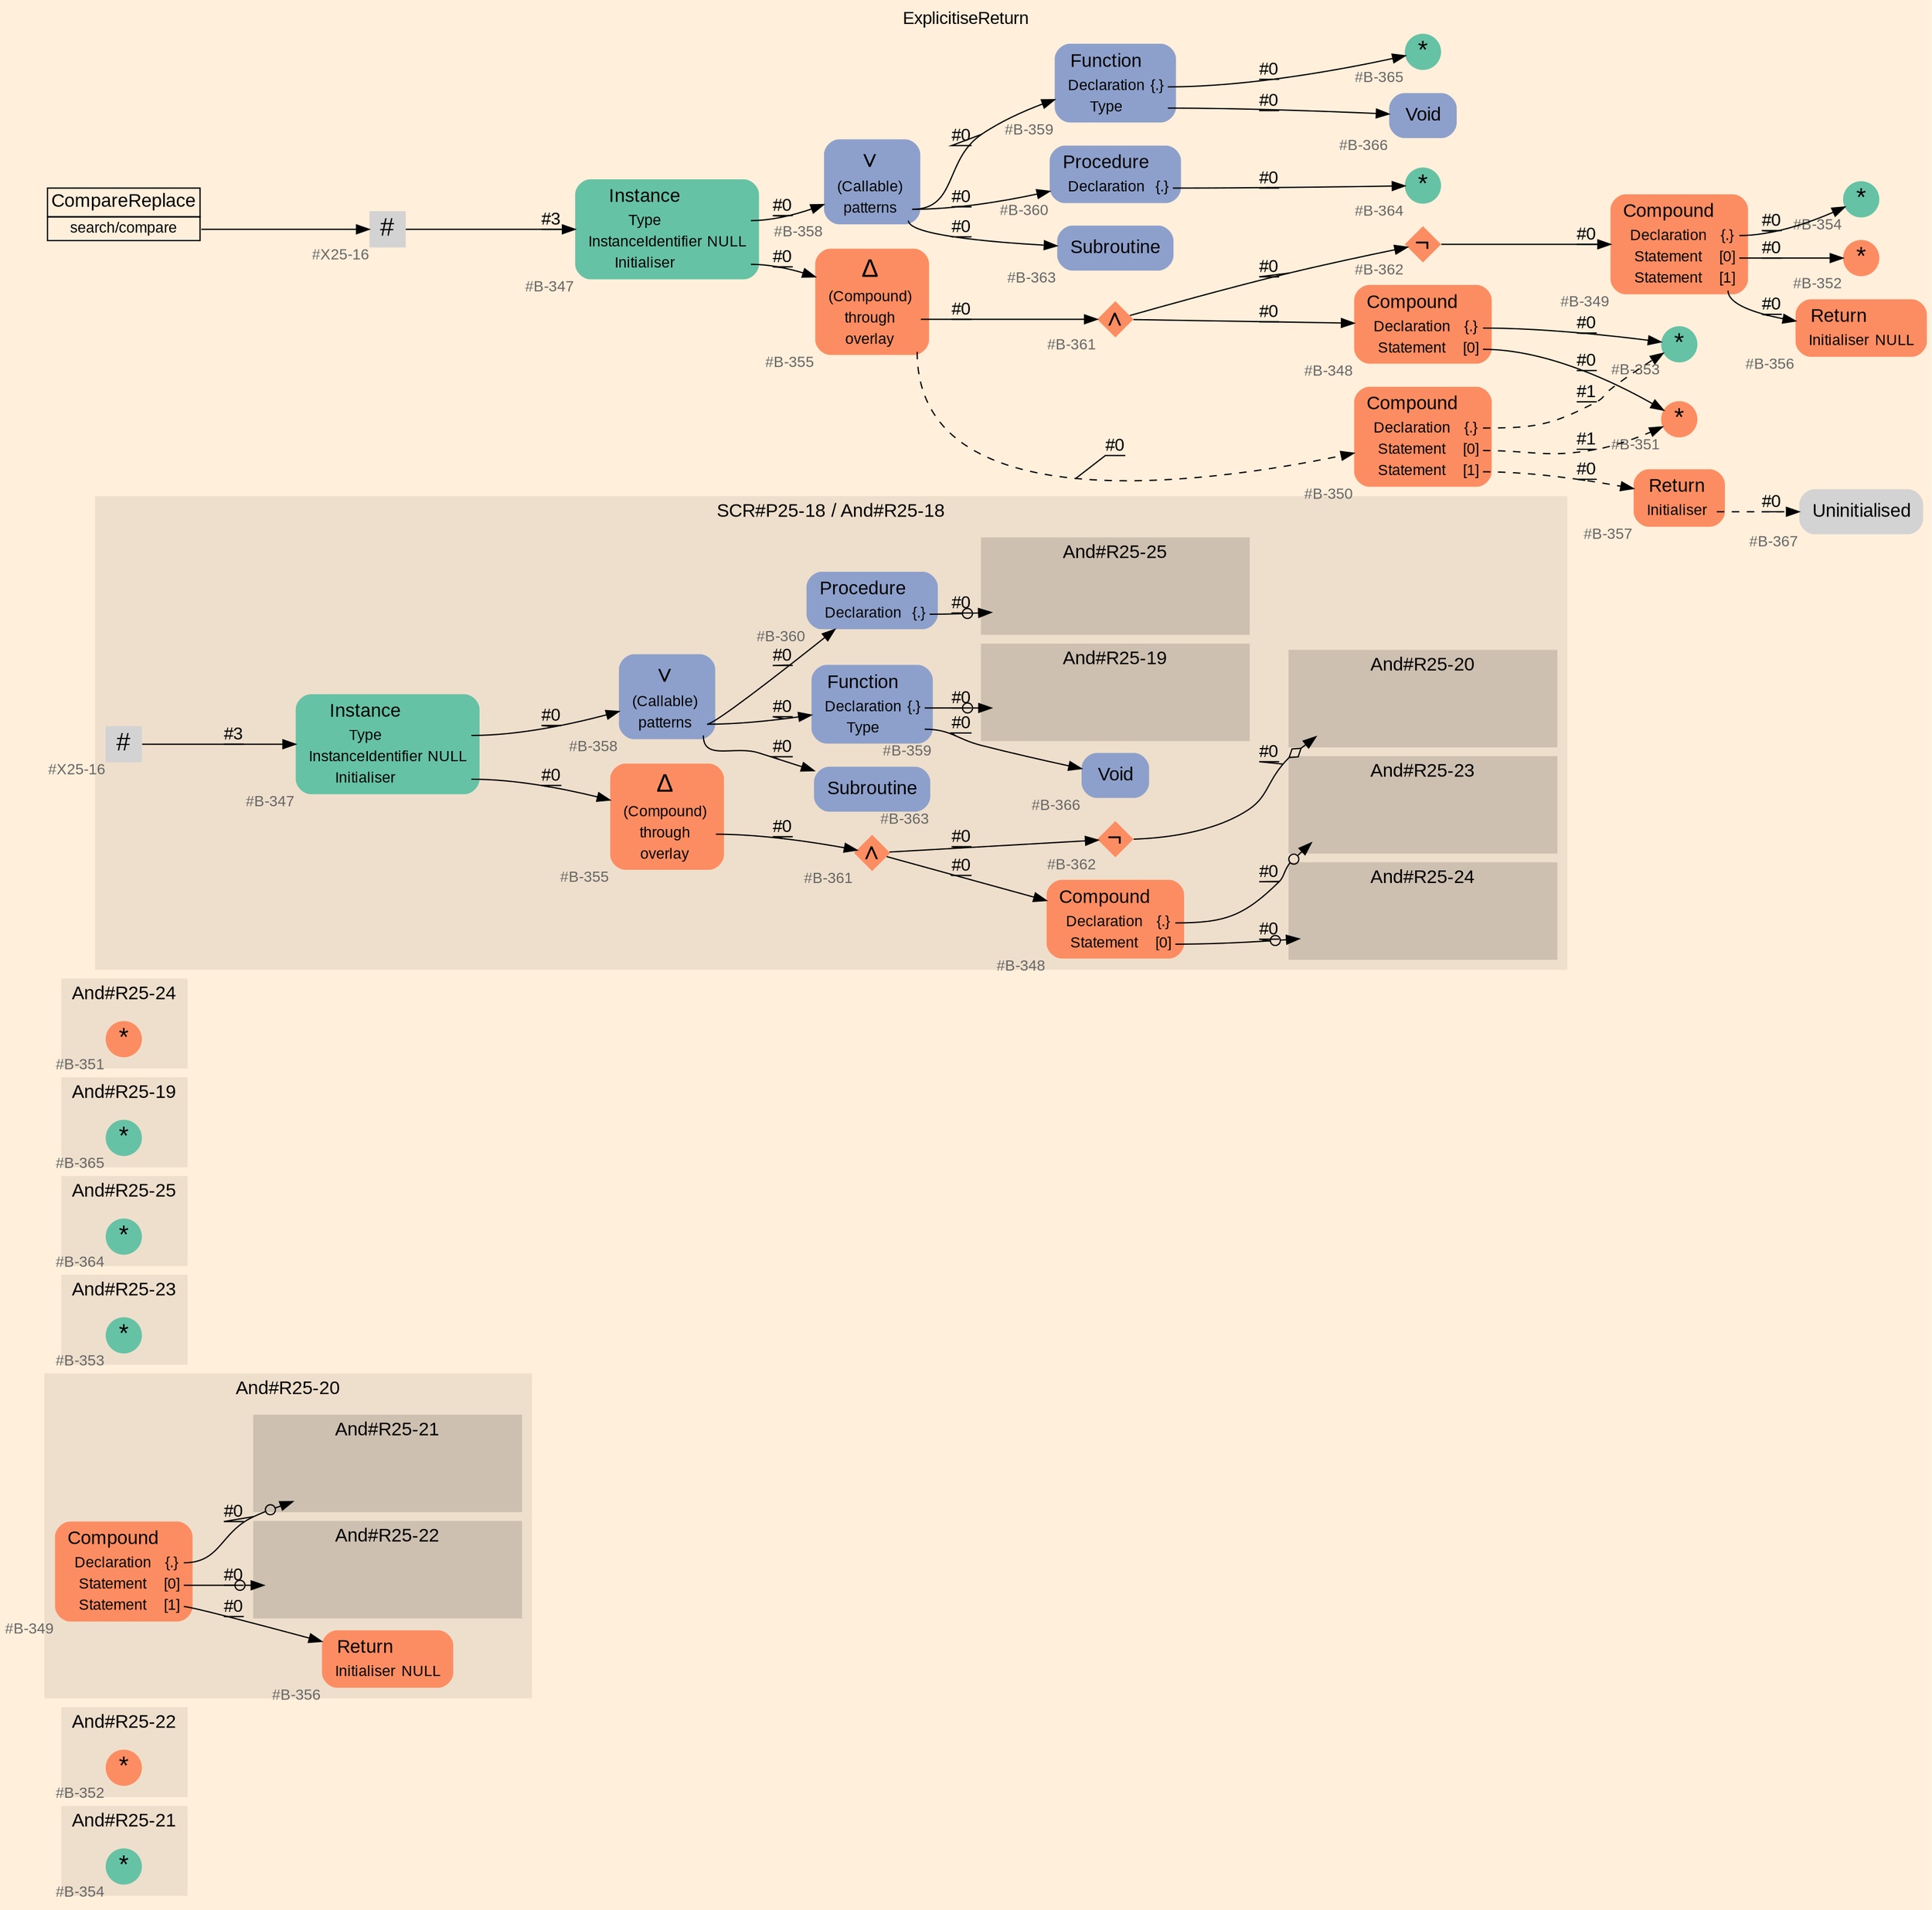 digraph "ExplicitiseReturn" {
label = "ExplicitiseReturn"
labelloc = t
graph [
    rankdir = "LR"
    ranksep = 0.3
    bgcolor = antiquewhite1
    color = black
    fontcolor = black
    fontname = "Arial"
];
node [
    fontname = "Arial"
];
edge [
    fontname = "Arial"
];

// -------------------- figure And#R25-21 --------------------
// -------- region And#R25-21 ----------
subgraph "clusterAnd#R25-21" {
    label = "And#R25-21"
    style = "filled"
    color = antiquewhite2
    fontsize = "15"
    // -------- block And#R25-21/#B-354 ----------
    "And#R25-21/#B-354" [
        fillcolor = "/set28/1"
        xlabel = "#B-354"
        fontsize = "12"
        fontcolor = grey40
        shape = "circle"
        label = <<FONT COLOR="black" POINT-SIZE="20">*</FONT>>
        style = "filled"
        penwidth = 0.0
        fixedsize = true
        width = 0.4
        height = 0.4
    ];
    
}


// -------------------- figure And#R25-22 --------------------
// -------- region And#R25-22 ----------
subgraph "clusterAnd#R25-22" {
    label = "And#R25-22"
    style = "filled"
    color = antiquewhite2
    fontsize = "15"
    // -------- block And#R25-22/#B-352 ----------
    "And#R25-22/#B-352" [
        fillcolor = "/set28/2"
        xlabel = "#B-352"
        fontsize = "12"
        fontcolor = grey40
        shape = "circle"
        label = <<FONT COLOR="black" POINT-SIZE="20">*</FONT>>
        style = "filled"
        penwidth = 0.0
        fixedsize = true
        width = 0.4
        height = 0.4
    ];
    
}


// -------------------- figure And#R25-20 --------------------
// -------- region And#R25-20 ----------
subgraph "clusterAnd#R25-20" {
    label = "And#R25-20"
    style = "filled"
    color = antiquewhite2
    fontsize = "15"
    // -------- block And#R25-20/#B-356 ----------
    "And#R25-20/#B-356" [
        fillcolor = "/set28/2"
        xlabel = "#B-356"
        fontsize = "12"
        fontcolor = grey40
        shape = "plaintext"
        label = <<TABLE BORDER="0" CELLBORDER="0" CELLSPACING="0">
         <TR><TD><FONT COLOR="black" POINT-SIZE="15">Return</FONT></TD></TR>
         <TR><TD><FONT COLOR="black" POINT-SIZE="12">Initialiser</FONT></TD><TD PORT="port0"><FONT COLOR="black" POINT-SIZE="12">NULL</FONT></TD></TR>
        </TABLE>>
        style = "rounded,filled"
    ];
    
    // -------- block And#R25-20/#B-349 ----------
    "And#R25-20/#B-349" [
        fillcolor = "/set28/2"
        xlabel = "#B-349"
        fontsize = "12"
        fontcolor = grey40
        shape = "plaintext"
        label = <<TABLE BORDER="0" CELLBORDER="0" CELLSPACING="0">
         <TR><TD><FONT COLOR="black" POINT-SIZE="15">Compound</FONT></TD></TR>
         <TR><TD><FONT COLOR="black" POINT-SIZE="12">Declaration</FONT></TD><TD PORT="port0"><FONT COLOR="black" POINT-SIZE="12">{.}</FONT></TD></TR>
         <TR><TD><FONT COLOR="black" POINT-SIZE="12">Statement</FONT></TD><TD PORT="port1"><FONT COLOR="black" POINT-SIZE="12">[0]</FONT></TD></TR>
         <TR><TD><FONT COLOR="black" POINT-SIZE="12">Statement</FONT></TD><TD PORT="port2"><FONT COLOR="black" POINT-SIZE="12">[1]</FONT></TD></TR>
        </TABLE>>
        style = "rounded,filled"
    ];
    
    // -------- region And#R25-20/And#R25-21 ----------
    subgraph "clusterAnd#R25-20/And#R25-21" {
        label = "And#R25-21"
        style = "filled"
        color = antiquewhite3
        fontsize = "15"
        // -------- block And#R25-20/And#R25-21/#B-354 ----------
        "And#R25-20/And#R25-21/#B-354" [
            fillcolor = "/set28/1"
            xlabel = "#B-354"
            fontsize = "12"
            fontcolor = grey40
            shape = "none"
            style = "invisible"
        ];
        
    }
    
    // -------- region And#R25-20/And#R25-22 ----------
    subgraph "clusterAnd#R25-20/And#R25-22" {
        label = "And#R25-22"
        style = "filled"
        color = antiquewhite3
        fontsize = "15"
        // -------- block And#R25-20/And#R25-22/#B-352 ----------
        "And#R25-20/And#R25-22/#B-352" [
            fillcolor = "/set28/2"
            xlabel = "#B-352"
            fontsize = "12"
            fontcolor = grey40
            shape = "none"
            style = "invisible"
        ];
        
    }
    
}

"And#R25-20/#B-349":port0 -> "And#R25-20/And#R25-21/#B-354" [
    arrowhead="normalnoneodot"
    label = "#0"
    decorate = true
    color = black
    fontcolor = black
];

"And#R25-20/#B-349":port1 -> "And#R25-20/And#R25-22/#B-352" [
    arrowhead="normalnoneodot"
    label = "#0"
    decorate = true
    color = black
    fontcolor = black
];

"And#R25-20/#B-349":port2 -> "And#R25-20/#B-356" [
    label = "#0"
    decorate = true
    color = black
    fontcolor = black
];


// -------------------- figure And#R25-23 --------------------
// -------- region And#R25-23 ----------
subgraph "clusterAnd#R25-23" {
    label = "And#R25-23"
    style = "filled"
    color = antiquewhite2
    fontsize = "15"
    // -------- block And#R25-23/#B-353 ----------
    "And#R25-23/#B-353" [
        fillcolor = "/set28/1"
        xlabel = "#B-353"
        fontsize = "12"
        fontcolor = grey40
        shape = "circle"
        label = <<FONT COLOR="black" POINT-SIZE="20">*</FONT>>
        style = "filled"
        penwidth = 0.0
        fixedsize = true
        width = 0.4
        height = 0.4
    ];
    
}


// -------------------- figure And#R25-25 --------------------
// -------- region And#R25-25 ----------
subgraph "clusterAnd#R25-25" {
    label = "And#R25-25"
    style = "filled"
    color = antiquewhite2
    fontsize = "15"
    // -------- block And#R25-25/#B-364 ----------
    "And#R25-25/#B-364" [
        fillcolor = "/set28/1"
        xlabel = "#B-364"
        fontsize = "12"
        fontcolor = grey40
        shape = "circle"
        label = <<FONT COLOR="black" POINT-SIZE="20">*</FONT>>
        style = "filled"
        penwidth = 0.0
        fixedsize = true
        width = 0.4
        height = 0.4
    ];
    
}


// -------------------- figure And#R25-19 --------------------
// -------- region And#R25-19 ----------
subgraph "clusterAnd#R25-19" {
    label = "And#R25-19"
    style = "filled"
    color = antiquewhite2
    fontsize = "15"
    // -------- block And#R25-19/#B-365 ----------
    "And#R25-19/#B-365" [
        fillcolor = "/set28/1"
        xlabel = "#B-365"
        fontsize = "12"
        fontcolor = grey40
        shape = "circle"
        label = <<FONT COLOR="black" POINT-SIZE="20">*</FONT>>
        style = "filled"
        penwidth = 0.0
        fixedsize = true
        width = 0.4
        height = 0.4
    ];
    
}


// -------------------- figure And#R25-24 --------------------
// -------- region And#R25-24 ----------
subgraph "clusterAnd#R25-24" {
    label = "And#R25-24"
    style = "filled"
    color = antiquewhite2
    fontsize = "15"
    // -------- block And#R25-24/#B-351 ----------
    "And#R25-24/#B-351" [
        fillcolor = "/set28/2"
        xlabel = "#B-351"
        fontsize = "12"
        fontcolor = grey40
        shape = "circle"
        label = <<FONT COLOR="black" POINT-SIZE="20">*</FONT>>
        style = "filled"
        penwidth = 0.0
        fixedsize = true
        width = 0.4
        height = 0.4
    ];
    
}


// -------------------- figure And#R25-18 --------------------
// -------- region And#R25-18 ----------
subgraph "clusterAnd#R25-18" {
    label = "SCR#P25-18 / And#R25-18"
    style = "filled"
    color = antiquewhite2
    fontsize = "15"
    // -------- block And#R25-18/#B-361 ----------
    "And#R25-18/#B-361" [
        fillcolor = "/set28/2"
        xlabel = "#B-361"
        fontsize = "12"
        fontcolor = grey40
        shape = "diamond"
        label = <<FONT COLOR="black" POINT-SIZE="20">∧</FONT>>
        style = "filled"
        penwidth = 0.0
        fixedsize = true
        width = 0.4
        height = 0.4
    ];
    
    // -------- block And#R25-18/#B-363 ----------
    "And#R25-18/#B-363" [
        fillcolor = "/set28/3"
        xlabel = "#B-363"
        fontsize = "12"
        fontcolor = grey40
        shape = "plaintext"
        label = <<TABLE BORDER="0" CELLBORDER="0" CELLSPACING="0">
         <TR><TD><FONT COLOR="black" POINT-SIZE="15">Subroutine</FONT></TD></TR>
        </TABLE>>
        style = "rounded,filled"
    ];
    
    // -------- block And#R25-18/#B-355 ----------
    "And#R25-18/#B-355" [
        fillcolor = "/set28/2"
        xlabel = "#B-355"
        fontsize = "12"
        fontcolor = grey40
        shape = "plaintext"
        label = <<TABLE BORDER="0" CELLBORDER="0" CELLSPACING="0">
         <TR><TD><FONT COLOR="black" POINT-SIZE="20">Δ</FONT></TD></TR>
         <TR><TD><FONT COLOR="black" POINT-SIZE="12">(Compound)</FONT></TD><TD PORT="port0"></TD></TR>
         <TR><TD><FONT COLOR="black" POINT-SIZE="12">through</FONT></TD><TD PORT="port1"></TD></TR>
         <TR><TD><FONT COLOR="black" POINT-SIZE="12">overlay</FONT></TD><TD PORT="port2"></TD></TR>
        </TABLE>>
        style = "rounded,filled"
    ];
    
    // -------- block And#R25-18/#B-347 ----------
    "And#R25-18/#B-347" [
        fillcolor = "/set28/1"
        xlabel = "#B-347"
        fontsize = "12"
        fontcolor = grey40
        shape = "plaintext"
        label = <<TABLE BORDER="0" CELLBORDER="0" CELLSPACING="0">
         <TR><TD><FONT COLOR="black" POINT-SIZE="15">Instance</FONT></TD></TR>
         <TR><TD><FONT COLOR="black" POINT-SIZE="12">Type</FONT></TD><TD PORT="port0"></TD></TR>
         <TR><TD><FONT COLOR="black" POINT-SIZE="12">InstanceIdentifier</FONT></TD><TD PORT="port1"><FONT COLOR="black" POINT-SIZE="12">NULL</FONT></TD></TR>
         <TR><TD><FONT COLOR="black" POINT-SIZE="12">Initialiser</FONT></TD><TD PORT="port2"></TD></TR>
        </TABLE>>
        style = "rounded,filled"
    ];
    
    // -------- block And#R25-18/#B-358 ----------
    "And#R25-18/#B-358" [
        fillcolor = "/set28/3"
        xlabel = "#B-358"
        fontsize = "12"
        fontcolor = grey40
        shape = "plaintext"
        label = <<TABLE BORDER="0" CELLBORDER="0" CELLSPACING="0">
         <TR><TD><FONT COLOR="black" POINT-SIZE="20">∨</FONT></TD></TR>
         <TR><TD><FONT COLOR="black" POINT-SIZE="12">(Callable)</FONT></TD><TD PORT="port0"></TD></TR>
         <TR><TD><FONT COLOR="black" POINT-SIZE="12">patterns</FONT></TD><TD PORT="port1"></TD></TR>
        </TABLE>>
        style = "rounded,filled"
    ];
    
    // -------- block And#R25-18/#B-362 ----------
    "And#R25-18/#B-362" [
        fillcolor = "/set28/2"
        xlabel = "#B-362"
        fontsize = "12"
        fontcolor = grey40
        shape = "diamond"
        label = <<FONT COLOR="black" POINT-SIZE="20">¬</FONT>>
        style = "filled"
        penwidth = 0.0
        fixedsize = true
        width = 0.4
        height = 0.4
    ];
    
    // -------- block And#R25-18/#X25-16 ----------
    "And#R25-18/#X25-16" [
        xlabel = "#X25-16"
        fontsize = "12"
        fontcolor = grey40
        shape = "square"
        label = <<FONT COLOR="black" POINT-SIZE="20">#</FONT>>
        style = "filled"
        penwidth = 0.0
        fixedsize = true
        width = 0.4
        height = 0.4
    ];
    
    // -------- block And#R25-18/#B-359 ----------
    "And#R25-18/#B-359" [
        fillcolor = "/set28/3"
        xlabel = "#B-359"
        fontsize = "12"
        fontcolor = grey40
        shape = "plaintext"
        label = <<TABLE BORDER="0" CELLBORDER="0" CELLSPACING="0">
         <TR><TD><FONT COLOR="black" POINT-SIZE="15">Function</FONT></TD></TR>
         <TR><TD><FONT COLOR="black" POINT-SIZE="12">Declaration</FONT></TD><TD PORT="port0"><FONT COLOR="black" POINT-SIZE="12">{.}</FONT></TD></TR>
         <TR><TD><FONT COLOR="black" POINT-SIZE="12">Type</FONT></TD><TD PORT="port1"></TD></TR>
        </TABLE>>
        style = "rounded,filled"
    ];
    
    // -------- block And#R25-18/#B-366 ----------
    "And#R25-18/#B-366" [
        fillcolor = "/set28/3"
        xlabel = "#B-366"
        fontsize = "12"
        fontcolor = grey40
        shape = "plaintext"
        label = <<TABLE BORDER="0" CELLBORDER="0" CELLSPACING="0">
         <TR><TD><FONT COLOR="black" POINT-SIZE="15">Void</FONT></TD></TR>
        </TABLE>>
        style = "rounded,filled"
    ];
    
    // -------- block And#R25-18/#B-360 ----------
    "And#R25-18/#B-360" [
        fillcolor = "/set28/3"
        xlabel = "#B-360"
        fontsize = "12"
        fontcolor = grey40
        shape = "plaintext"
        label = <<TABLE BORDER="0" CELLBORDER="0" CELLSPACING="0">
         <TR><TD><FONT COLOR="black" POINT-SIZE="15">Procedure</FONT></TD></TR>
         <TR><TD><FONT COLOR="black" POINT-SIZE="12">Declaration</FONT></TD><TD PORT="port0"><FONT COLOR="black" POINT-SIZE="12">{.}</FONT></TD></TR>
        </TABLE>>
        style = "rounded,filled"
    ];
    
    // -------- block And#R25-18/#B-348 ----------
    "And#R25-18/#B-348" [
        fillcolor = "/set28/2"
        xlabel = "#B-348"
        fontsize = "12"
        fontcolor = grey40
        shape = "plaintext"
        label = <<TABLE BORDER="0" CELLBORDER="0" CELLSPACING="0">
         <TR><TD><FONT COLOR="black" POINT-SIZE="15">Compound</FONT></TD></TR>
         <TR><TD><FONT COLOR="black" POINT-SIZE="12">Declaration</FONT></TD><TD PORT="port0"><FONT COLOR="black" POINT-SIZE="12">{.}</FONT></TD></TR>
         <TR><TD><FONT COLOR="black" POINT-SIZE="12">Statement</FONT></TD><TD PORT="port1"><FONT COLOR="black" POINT-SIZE="12">[0]</FONT></TD></TR>
        </TABLE>>
        style = "rounded,filled"
    ];
    
    // -------- region And#R25-18/And#R25-19 ----------
    subgraph "clusterAnd#R25-18/And#R25-19" {
        label = "And#R25-19"
        style = "filled"
        color = antiquewhite3
        fontsize = "15"
        // -------- block And#R25-18/And#R25-19/#B-365 ----------
        "And#R25-18/And#R25-19/#B-365" [
            fillcolor = "/set28/1"
            xlabel = "#B-365"
            fontsize = "12"
            fontcolor = grey40
            shape = "none"
            style = "invisible"
        ];
        
    }
    
    // -------- region And#R25-18/And#R25-20 ----------
    subgraph "clusterAnd#R25-18/And#R25-20" {
        label = "And#R25-20"
        style = "filled"
        color = antiquewhite3
        fontsize = "15"
        // -------- block And#R25-18/And#R25-20/#B-349 ----------
        "And#R25-18/And#R25-20/#B-349" [
            fillcolor = "/set28/2"
            xlabel = "#B-349"
            fontsize = "12"
            fontcolor = grey40
            shape = "none"
            style = "invisible"
        ];
        
    }
    
    // -------- region And#R25-18/And#R25-23 ----------
    subgraph "clusterAnd#R25-18/And#R25-23" {
        label = "And#R25-23"
        style = "filled"
        color = antiquewhite3
        fontsize = "15"
        // -------- block And#R25-18/And#R25-23/#B-353 ----------
        "And#R25-18/And#R25-23/#B-353" [
            fillcolor = "/set28/1"
            xlabel = "#B-353"
            fontsize = "12"
            fontcolor = grey40
            shape = "none"
            style = "invisible"
        ];
        
    }
    
    // -------- region And#R25-18/And#R25-24 ----------
    subgraph "clusterAnd#R25-18/And#R25-24" {
        label = "And#R25-24"
        style = "filled"
        color = antiquewhite3
        fontsize = "15"
        // -------- block And#R25-18/And#R25-24/#B-351 ----------
        "And#R25-18/And#R25-24/#B-351" [
            fillcolor = "/set28/2"
            xlabel = "#B-351"
            fontsize = "12"
            fontcolor = grey40
            shape = "none"
            style = "invisible"
        ];
        
    }
    
    // -------- region And#R25-18/And#R25-25 ----------
    subgraph "clusterAnd#R25-18/And#R25-25" {
        label = "And#R25-25"
        style = "filled"
        color = antiquewhite3
        fontsize = "15"
        // -------- block And#R25-18/And#R25-25/#B-364 ----------
        "And#R25-18/And#R25-25/#B-364" [
            fillcolor = "/set28/1"
            xlabel = "#B-364"
            fontsize = "12"
            fontcolor = grey40
            shape = "none"
            style = "invisible"
        ];
        
    }
    
}

"And#R25-18/#B-361" -> "And#R25-18/#B-348" [
    label = "#0"
    decorate = true
    color = black
    fontcolor = black
];

"And#R25-18/#B-361" -> "And#R25-18/#B-362" [
    label = "#0"
    decorate = true
    color = black
    fontcolor = black
];

"And#R25-18/#B-355":port1 -> "And#R25-18/#B-361" [
    label = "#0"
    decorate = true
    color = black
    fontcolor = black
];

"And#R25-18/#B-347":port0 -> "And#R25-18/#B-358" [
    label = "#0"
    decorate = true
    color = black
    fontcolor = black
];

"And#R25-18/#B-347":port2 -> "And#R25-18/#B-355" [
    label = "#0"
    decorate = true
    color = black
    fontcolor = black
];

"And#R25-18/#B-358":port1 -> "And#R25-18/#B-359" [
    label = "#0"
    decorate = true
    color = black
    fontcolor = black
];

"And#R25-18/#B-358":port1 -> "And#R25-18/#B-360" [
    label = "#0"
    decorate = true
    color = black
    fontcolor = black
];

"And#R25-18/#B-358":port1 -> "And#R25-18/#B-363" [
    label = "#0"
    decorate = true
    color = black
    fontcolor = black
];

"And#R25-18/#B-362" -> "And#R25-18/And#R25-20/#B-349" [
    arrowhead="normalnoneodiamond"
    label = "#0"
    decorate = true
    color = black
    fontcolor = black
];

"And#R25-18/#X25-16" -> "And#R25-18/#B-347" [
    label = "#3"
    decorate = true
    color = black
    fontcolor = black
];

"And#R25-18/#B-359":port0 -> "And#R25-18/And#R25-19/#B-365" [
    arrowhead="normalnoneodot"
    label = "#0"
    decorate = true
    color = black
    fontcolor = black
];

"And#R25-18/#B-359":port1 -> "And#R25-18/#B-366" [
    label = "#0"
    decorate = true
    color = black
    fontcolor = black
];

"And#R25-18/#B-360":port0 -> "And#R25-18/And#R25-25/#B-364" [
    arrowhead="normalnoneodot"
    label = "#0"
    decorate = true
    color = black
    fontcolor = black
];

"And#R25-18/#B-348":port0 -> "And#R25-18/And#R25-23/#B-353" [
    arrowhead="normalnoneodot"
    label = "#0"
    decorate = true
    color = black
    fontcolor = black
];

"And#R25-18/#B-348":port1 -> "And#R25-18/And#R25-24/#B-351" [
    arrowhead="normalnoneodot"
    label = "#0"
    decorate = true
    color = black
    fontcolor = black
];


// -------------------- transformation figure --------------------
// -------- block CR#X25-17 ----------
"CR#X25-17" [
    fillcolor = antiquewhite1
    fontsize = "12"
    fontcolor = grey40
    shape = "plaintext"
    label = <<TABLE BORDER="0" CELLBORDER="1" CELLSPACING="0">
     <TR><TD><FONT COLOR="black" POINT-SIZE="15">CompareReplace</FONT></TD></TR>
     <TR><TD PORT="port0"><FONT COLOR="black" POINT-SIZE="12">search/compare</FONT></TD></TR>
    </TABLE>>
    style = "filled"
    color = black
];

// -------- block #X25-16 ----------
"#X25-16" [
    xlabel = "#X25-16"
    fontsize = "12"
    fontcolor = grey40
    shape = "square"
    label = <<FONT COLOR="black" POINT-SIZE="20">#</FONT>>
    style = "filled"
    penwidth = 0.0
    fixedsize = true
    width = 0.4
    height = 0.4
];

// -------- block #B-347 ----------
"#B-347" [
    fillcolor = "/set28/1"
    xlabel = "#B-347"
    fontsize = "12"
    fontcolor = grey40
    shape = "plaintext"
    label = <<TABLE BORDER="0" CELLBORDER="0" CELLSPACING="0">
     <TR><TD><FONT COLOR="black" POINT-SIZE="15">Instance</FONT></TD></TR>
     <TR><TD><FONT COLOR="black" POINT-SIZE="12">Type</FONT></TD><TD PORT="port0"></TD></TR>
     <TR><TD><FONT COLOR="black" POINT-SIZE="12">InstanceIdentifier</FONT></TD><TD PORT="port1"><FONT COLOR="black" POINT-SIZE="12">NULL</FONT></TD></TR>
     <TR><TD><FONT COLOR="black" POINT-SIZE="12">Initialiser</FONT></TD><TD PORT="port2"></TD></TR>
    </TABLE>>
    style = "rounded,filled"
];

// -------- block #B-358 ----------
"#B-358" [
    fillcolor = "/set28/3"
    xlabel = "#B-358"
    fontsize = "12"
    fontcolor = grey40
    shape = "plaintext"
    label = <<TABLE BORDER="0" CELLBORDER="0" CELLSPACING="0">
     <TR><TD><FONT COLOR="black" POINT-SIZE="20">∨</FONT></TD></TR>
     <TR><TD><FONT COLOR="black" POINT-SIZE="12">(Callable)</FONT></TD><TD PORT="port0"></TD></TR>
     <TR><TD><FONT COLOR="black" POINT-SIZE="12">patterns</FONT></TD><TD PORT="port1"></TD></TR>
    </TABLE>>
    style = "rounded,filled"
];

// -------- block #B-359 ----------
"#B-359" [
    fillcolor = "/set28/3"
    xlabel = "#B-359"
    fontsize = "12"
    fontcolor = grey40
    shape = "plaintext"
    label = <<TABLE BORDER="0" CELLBORDER="0" CELLSPACING="0">
     <TR><TD><FONT COLOR="black" POINT-SIZE="15">Function</FONT></TD></TR>
     <TR><TD><FONT COLOR="black" POINT-SIZE="12">Declaration</FONT></TD><TD PORT="port0"><FONT COLOR="black" POINT-SIZE="12">{.}</FONT></TD></TR>
     <TR><TD><FONT COLOR="black" POINT-SIZE="12">Type</FONT></TD><TD PORT="port1"></TD></TR>
    </TABLE>>
    style = "rounded,filled"
];

// -------- block #B-365 ----------
"#B-365" [
    fillcolor = "/set28/1"
    xlabel = "#B-365"
    fontsize = "12"
    fontcolor = grey40
    shape = "circle"
    label = <<FONT COLOR="black" POINT-SIZE="20">*</FONT>>
    style = "filled"
    penwidth = 0.0
    fixedsize = true
    width = 0.4
    height = 0.4
];

// -------- block #B-366 ----------
"#B-366" [
    fillcolor = "/set28/3"
    xlabel = "#B-366"
    fontsize = "12"
    fontcolor = grey40
    shape = "plaintext"
    label = <<TABLE BORDER="0" CELLBORDER="0" CELLSPACING="0">
     <TR><TD><FONT COLOR="black" POINT-SIZE="15">Void</FONT></TD></TR>
    </TABLE>>
    style = "rounded,filled"
];

// -------- block #B-360 ----------
"#B-360" [
    fillcolor = "/set28/3"
    xlabel = "#B-360"
    fontsize = "12"
    fontcolor = grey40
    shape = "plaintext"
    label = <<TABLE BORDER="0" CELLBORDER="0" CELLSPACING="0">
     <TR><TD><FONT COLOR="black" POINT-SIZE="15">Procedure</FONT></TD></TR>
     <TR><TD><FONT COLOR="black" POINT-SIZE="12">Declaration</FONT></TD><TD PORT="port0"><FONT COLOR="black" POINT-SIZE="12">{.}</FONT></TD></TR>
    </TABLE>>
    style = "rounded,filled"
];

// -------- block #B-364 ----------
"#B-364" [
    fillcolor = "/set28/1"
    xlabel = "#B-364"
    fontsize = "12"
    fontcolor = grey40
    shape = "circle"
    label = <<FONT COLOR="black" POINT-SIZE="20">*</FONT>>
    style = "filled"
    penwidth = 0.0
    fixedsize = true
    width = 0.4
    height = 0.4
];

// -------- block #B-363 ----------
"#B-363" [
    fillcolor = "/set28/3"
    xlabel = "#B-363"
    fontsize = "12"
    fontcolor = grey40
    shape = "plaintext"
    label = <<TABLE BORDER="0" CELLBORDER="0" CELLSPACING="0">
     <TR><TD><FONT COLOR="black" POINT-SIZE="15">Subroutine</FONT></TD></TR>
    </TABLE>>
    style = "rounded,filled"
];

// -------- block #B-355 ----------
"#B-355" [
    fillcolor = "/set28/2"
    xlabel = "#B-355"
    fontsize = "12"
    fontcolor = grey40
    shape = "plaintext"
    label = <<TABLE BORDER="0" CELLBORDER="0" CELLSPACING="0">
     <TR><TD><FONT COLOR="black" POINT-SIZE="20">Δ</FONT></TD></TR>
     <TR><TD><FONT COLOR="black" POINT-SIZE="12">(Compound)</FONT></TD><TD PORT="port0"></TD></TR>
     <TR><TD><FONT COLOR="black" POINT-SIZE="12">through</FONT></TD><TD PORT="port1"></TD></TR>
     <TR><TD><FONT COLOR="black" POINT-SIZE="12">overlay</FONT></TD><TD PORT="port2"></TD></TR>
    </TABLE>>
    style = "rounded,filled"
];

// -------- block #B-361 ----------
"#B-361" [
    fillcolor = "/set28/2"
    xlabel = "#B-361"
    fontsize = "12"
    fontcolor = grey40
    shape = "diamond"
    label = <<FONT COLOR="black" POINT-SIZE="20">∧</FONT>>
    style = "filled"
    penwidth = 0.0
    fixedsize = true
    width = 0.4
    height = 0.4
];

// -------- block #B-348 ----------
"#B-348" [
    fillcolor = "/set28/2"
    xlabel = "#B-348"
    fontsize = "12"
    fontcolor = grey40
    shape = "plaintext"
    label = <<TABLE BORDER="0" CELLBORDER="0" CELLSPACING="0">
     <TR><TD><FONT COLOR="black" POINT-SIZE="15">Compound</FONT></TD></TR>
     <TR><TD><FONT COLOR="black" POINT-SIZE="12">Declaration</FONT></TD><TD PORT="port0"><FONT COLOR="black" POINT-SIZE="12">{.}</FONT></TD></TR>
     <TR><TD><FONT COLOR="black" POINT-SIZE="12">Statement</FONT></TD><TD PORT="port1"><FONT COLOR="black" POINT-SIZE="12">[0]</FONT></TD></TR>
    </TABLE>>
    style = "rounded,filled"
];

// -------- block #B-353 ----------
"#B-353" [
    fillcolor = "/set28/1"
    xlabel = "#B-353"
    fontsize = "12"
    fontcolor = grey40
    shape = "circle"
    label = <<FONT COLOR="black" POINT-SIZE="20">*</FONT>>
    style = "filled"
    penwidth = 0.0
    fixedsize = true
    width = 0.4
    height = 0.4
];

// -------- block #B-351 ----------
"#B-351" [
    fillcolor = "/set28/2"
    xlabel = "#B-351"
    fontsize = "12"
    fontcolor = grey40
    shape = "circle"
    label = <<FONT COLOR="black" POINT-SIZE="20">*</FONT>>
    style = "filled"
    penwidth = 0.0
    fixedsize = true
    width = 0.4
    height = 0.4
];

// -------- block #B-362 ----------
"#B-362" [
    fillcolor = "/set28/2"
    xlabel = "#B-362"
    fontsize = "12"
    fontcolor = grey40
    shape = "diamond"
    label = <<FONT COLOR="black" POINT-SIZE="20">¬</FONT>>
    style = "filled"
    penwidth = 0.0
    fixedsize = true
    width = 0.4
    height = 0.4
];

// -------- block #B-349 ----------
"#B-349" [
    fillcolor = "/set28/2"
    xlabel = "#B-349"
    fontsize = "12"
    fontcolor = grey40
    shape = "plaintext"
    label = <<TABLE BORDER="0" CELLBORDER="0" CELLSPACING="0">
     <TR><TD><FONT COLOR="black" POINT-SIZE="15">Compound</FONT></TD></TR>
     <TR><TD><FONT COLOR="black" POINT-SIZE="12">Declaration</FONT></TD><TD PORT="port0"><FONT COLOR="black" POINT-SIZE="12">{.}</FONT></TD></TR>
     <TR><TD><FONT COLOR="black" POINT-SIZE="12">Statement</FONT></TD><TD PORT="port1"><FONT COLOR="black" POINT-SIZE="12">[0]</FONT></TD></TR>
     <TR><TD><FONT COLOR="black" POINT-SIZE="12">Statement</FONT></TD><TD PORT="port2"><FONT COLOR="black" POINT-SIZE="12">[1]</FONT></TD></TR>
    </TABLE>>
    style = "rounded,filled"
];

// -------- block #B-354 ----------
"#B-354" [
    fillcolor = "/set28/1"
    xlabel = "#B-354"
    fontsize = "12"
    fontcolor = grey40
    shape = "circle"
    label = <<FONT COLOR="black" POINT-SIZE="20">*</FONT>>
    style = "filled"
    penwidth = 0.0
    fixedsize = true
    width = 0.4
    height = 0.4
];

// -------- block #B-352 ----------
"#B-352" [
    fillcolor = "/set28/2"
    xlabel = "#B-352"
    fontsize = "12"
    fontcolor = grey40
    shape = "circle"
    label = <<FONT COLOR="black" POINT-SIZE="20">*</FONT>>
    style = "filled"
    penwidth = 0.0
    fixedsize = true
    width = 0.4
    height = 0.4
];

// -------- block #B-356 ----------
"#B-356" [
    fillcolor = "/set28/2"
    xlabel = "#B-356"
    fontsize = "12"
    fontcolor = grey40
    shape = "plaintext"
    label = <<TABLE BORDER="0" CELLBORDER="0" CELLSPACING="0">
     <TR><TD><FONT COLOR="black" POINT-SIZE="15">Return</FONT></TD></TR>
     <TR><TD><FONT COLOR="black" POINT-SIZE="12">Initialiser</FONT></TD><TD PORT="port0"><FONT COLOR="black" POINT-SIZE="12">NULL</FONT></TD></TR>
    </TABLE>>
    style = "rounded,filled"
];

// -------- block #B-350 ----------
"#B-350" [
    fillcolor = "/set28/2"
    xlabel = "#B-350"
    fontsize = "12"
    fontcolor = grey40
    shape = "plaintext"
    label = <<TABLE BORDER="0" CELLBORDER="0" CELLSPACING="0">
     <TR><TD><FONT COLOR="black" POINT-SIZE="15">Compound</FONT></TD></TR>
     <TR><TD><FONT COLOR="black" POINT-SIZE="12">Declaration</FONT></TD><TD PORT="port0"><FONT COLOR="black" POINT-SIZE="12">{.}</FONT></TD></TR>
     <TR><TD><FONT COLOR="black" POINT-SIZE="12">Statement</FONT></TD><TD PORT="port1"><FONT COLOR="black" POINT-SIZE="12">[0]</FONT></TD></TR>
     <TR><TD><FONT COLOR="black" POINT-SIZE="12">Statement</FONT></TD><TD PORT="port2"><FONT COLOR="black" POINT-SIZE="12">[1]</FONT></TD></TR>
    </TABLE>>
    style = "rounded,filled"
];

// -------- block #B-357 ----------
"#B-357" [
    fillcolor = "/set28/2"
    xlabel = "#B-357"
    fontsize = "12"
    fontcolor = grey40
    shape = "plaintext"
    label = <<TABLE BORDER="0" CELLBORDER="0" CELLSPACING="0">
     <TR><TD><FONT COLOR="black" POINT-SIZE="15">Return</FONT></TD></TR>
     <TR><TD><FONT COLOR="black" POINT-SIZE="12">Initialiser</FONT></TD><TD PORT="port0"></TD></TR>
    </TABLE>>
    style = "rounded,filled"
];

// -------- block #B-367 ----------
"#B-367" [
    xlabel = "#B-367"
    fontsize = "12"
    fontcolor = grey40
    shape = "plaintext"
    label = <<TABLE BORDER="0" CELLBORDER="0" CELLSPACING="0">
     <TR><TD><FONT COLOR="black" POINT-SIZE="15">Uninitialised</FONT></TD></TR>
    </TABLE>>
    style = "rounded,filled"
];

"CR#X25-17":port0 -> "#X25-16" [
    label = ""
    decorate = true
    color = black
    fontcolor = black
];

"#X25-16" -> "#B-347" [
    label = "#3"
    decorate = true
    color = black
    fontcolor = black
];

"#B-347":port0 -> "#B-358" [
    label = "#0"
    decorate = true
    color = black
    fontcolor = black
];

"#B-347":port2 -> "#B-355" [
    label = "#0"
    decorate = true
    color = black
    fontcolor = black
];

"#B-358":port1 -> "#B-359" [
    label = "#0"
    decorate = true
    color = black
    fontcolor = black
];

"#B-358":port1 -> "#B-360" [
    label = "#0"
    decorate = true
    color = black
    fontcolor = black
];

"#B-358":port1 -> "#B-363" [
    label = "#0"
    decorate = true
    color = black
    fontcolor = black
];

"#B-359":port0 -> "#B-365" [
    label = "#0"
    decorate = true
    color = black
    fontcolor = black
];

"#B-359":port1 -> "#B-366" [
    label = "#0"
    decorate = true
    color = black
    fontcolor = black
];

"#B-360":port0 -> "#B-364" [
    label = "#0"
    decorate = true
    color = black
    fontcolor = black
];

"#B-355":port1 -> "#B-361" [
    label = "#0"
    decorate = true
    color = black
    fontcolor = black
];

"#B-355":port2 -> "#B-350" [
    style="dashed"
    label = "#0"
    decorate = true
    color = black
    fontcolor = black
];

"#B-361" -> "#B-348" [
    label = "#0"
    decorate = true
    color = black
    fontcolor = black
];

"#B-361" -> "#B-362" [
    label = "#0"
    decorate = true
    color = black
    fontcolor = black
];

"#B-348":port0 -> "#B-353" [
    label = "#0"
    decorate = true
    color = black
    fontcolor = black
];

"#B-348":port1 -> "#B-351" [
    label = "#0"
    decorate = true
    color = black
    fontcolor = black
];

"#B-362" -> "#B-349" [
    label = "#0"
    decorate = true
    color = black
    fontcolor = black
];

"#B-349":port0 -> "#B-354" [
    label = "#0"
    decorate = true
    color = black
    fontcolor = black
];

"#B-349":port1 -> "#B-352" [
    label = "#0"
    decorate = true
    color = black
    fontcolor = black
];

"#B-349":port2 -> "#B-356" [
    label = "#0"
    decorate = true
    color = black
    fontcolor = black
];

"#B-350":port0 -> "#B-353" [
    style="dashed"
    label = "#1"
    decorate = true
    color = black
    fontcolor = black
];

"#B-350":port1 -> "#B-351" [
    style="dashed"
    label = "#1"
    decorate = true
    color = black
    fontcolor = black
];

"#B-350":port2 -> "#B-357" [
    style="dashed"
    label = "#0"
    decorate = true
    color = black
    fontcolor = black
];

"#B-357":port0 -> "#B-367" [
    style="dashed"
    label = "#0"
    decorate = true
    color = black
    fontcolor = black
];


}

